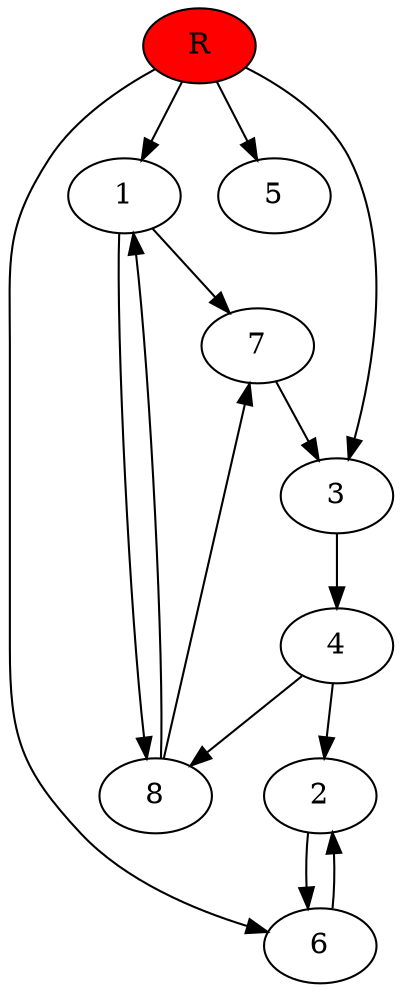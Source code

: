 digraph prb7935 {
	1
	2
	3
	4
	5
	6
	7
	8
	R [fillcolor="#ff0000" style=filled]
	1 -> 7
	1 -> 8
	2 -> 6
	3 -> 4
	4 -> 2
	4 -> 8
	6 -> 2
	7 -> 3
	8 -> 1
	8 -> 7
	R -> 1
	R -> 3
	R -> 5
	R -> 6
}

